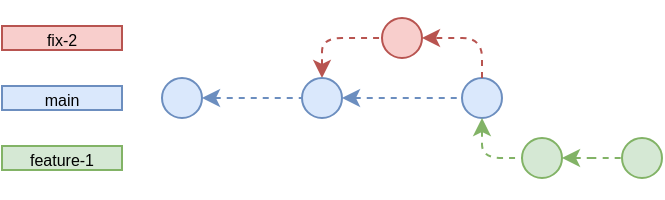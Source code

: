 <mxfile version="20.1.1" type="device"><diagram id="9mn_wHGXeaIQ1GPopUmX" name="Page-1"><mxGraphModel dx="599" dy="562" grid="1" gridSize="10" guides="1" tooltips="1" connect="1" arrows="1" fold="1" page="1" pageScale="1" pageWidth="850" pageHeight="1100" math="0" shadow="0"><root><mxCell id="0"/><mxCell id="1" parent="0"/><mxCell id="nAaUwROjtdxtl0bY43jw-16" value="" style="ellipse;whiteSpace=wrap;html=1;aspect=fixed;fillColor=#dae8fc;strokeColor=#6c8ebf;fontStyle=1;labelPosition=center;verticalLabelPosition=top;align=center;verticalAlign=bottom;fontColor=#0066CC;" vertex="1" parent="1"><mxGeometry x="420" y="150" width="20" height="20" as="geometry"/></mxCell><mxCell id="nAaUwROjtdxtl0bY43jw-18" value="" style="ellipse;whiteSpace=wrap;html=1;aspect=fixed;fillColor=#f8cecc;strokeColor=#b85450;" vertex="1" parent="1"><mxGeometry x="530" y="120" width="20" height="20" as="geometry"/></mxCell><mxCell id="nAaUwROjtdxtl0bY43jw-19" value="" style="ellipse;whiteSpace=wrap;html=1;aspect=fixed;fillColor=#dae8fc;strokeColor=#6c8ebf;fontStyle=1;labelPosition=center;verticalLabelPosition=top;align=center;verticalAlign=bottom;fontColor=#0066CC;" vertex="1" parent="1"><mxGeometry x="570" y="150" width="20" height="20" as="geometry"/></mxCell><mxCell id="nAaUwROjtdxtl0bY43jw-20" value="" style="endArrow=none;dashed=1;html=1;fillColor=#dae8fc;strokeColor=#6c8ebf;startArrow=classic;startFill=1;" edge="1" parent="1" source="nAaUwROjtdxtl0bY43jw-24" target="nAaUwROjtdxtl0bY43jw-19"><mxGeometry width="50" height="50" relative="1" as="geometry"><mxPoint x="-80" y="160" as="sourcePoint"/><mxPoint x="570" y="160" as="targetPoint"/></mxGeometry></mxCell><mxCell id="nAaUwROjtdxtl0bY43jw-21" style="edgeStyle=orthogonalEdgeStyle;rounded=1;orthogonalLoop=1;jettySize=auto;html=1;fillColor=#f8cecc;strokeColor=#b85450;dashed=1;endArrow=none;endFill=0;startArrow=classic;startFill=1;" edge="1" parent="1" source="nAaUwROjtdxtl0bY43jw-24" target="nAaUwROjtdxtl0bY43jw-18"><mxGeometry relative="1" as="geometry"><Array as="points"><mxPoint x="500" y="130"/></Array></mxGeometry></mxCell><mxCell id="nAaUwROjtdxtl0bY43jw-24" value="" style="ellipse;whiteSpace=wrap;html=1;aspect=fixed;fillColor=#dae8fc;strokeColor=#6c8ebf;fontStyle=1;labelPosition=center;verticalLabelPosition=top;align=center;verticalAlign=bottom;fontColor=#0066CC;" vertex="1" parent="1"><mxGeometry x="490" y="150" width="20" height="20" as="geometry"/></mxCell><mxCell id="nAaUwROjtdxtl0bY43jw-25" value="" style="endArrow=none;dashed=1;html=1;fillColor=#dae8fc;strokeColor=#6c8ebf;startArrow=classic;startFill=1;" edge="1" parent="1" source="nAaUwROjtdxtl0bY43jw-16" target="nAaUwROjtdxtl0bY43jw-24"><mxGeometry width="50" height="50" relative="1" as="geometry"><mxPoint x="-60.0" y="160" as="sourcePoint"/><mxPoint x="580" y="160" as="targetPoint"/><Array as="points"/></mxGeometry></mxCell><mxCell id="nAaUwROjtdxtl0bY43jw-26" value="" style="ellipse;whiteSpace=wrap;html=1;aspect=fixed;fontSize=10;fillColor=#d5e8d4;strokeColor=#82b366;" vertex="1" parent="1"><mxGeometry x="600" y="180" width="20" height="20" as="geometry"/></mxCell><mxCell id="nAaUwROjtdxtl0bY43jw-27" value="" style="ellipse;whiteSpace=wrap;html=1;aspect=fixed;fontSize=12;fillColor=#d5e8d4;strokeColor=#82b366;" vertex="1" parent="1"><mxGeometry x="650" y="180" width="20" height="20" as="geometry"/></mxCell><mxCell id="nAaUwROjtdxtl0bY43jw-28" style="edgeStyle=orthogonalEdgeStyle;rounded=1;orthogonalLoop=1;jettySize=auto;html=1;dashed=1;endArrow=none;endFill=0;fillColor=#d5e8d4;strokeColor=#82b366;startArrow=classic;startFill=1;" edge="1" parent="1" source="nAaUwROjtdxtl0bY43jw-26" target="nAaUwROjtdxtl0bY43jw-27"><mxGeometry relative="1" as="geometry"><mxPoint x="655.03" y="170" as="targetPoint"/><mxPoint x="565.03" y="170" as="sourcePoint"/><Array as="points"/></mxGeometry></mxCell><mxCell id="nAaUwROjtdxtl0bY43jw-29" style="edgeStyle=orthogonalEdgeStyle;rounded=1;orthogonalLoop=1;jettySize=auto;html=1;fillColor=#f8cecc;strokeColor=#b85450;dashed=1;endArrow=classic;endFill=1;entryX=1;entryY=0.5;entryDx=0;entryDy=0;exitX=0.5;exitY=0;exitDx=0;exitDy=0;" edge="1" parent="1" source="nAaUwROjtdxtl0bY43jw-19" target="nAaUwROjtdxtl0bY43jw-18"><mxGeometry relative="1" as="geometry"><mxPoint x="490" y="160" as="sourcePoint"/><mxPoint x="530" y="130" as="targetPoint"/><Array as="points"><mxPoint x="580" y="130"/></Array></mxGeometry></mxCell><mxCell id="nAaUwROjtdxtl0bY43jw-30" style="edgeStyle=orthogonalEdgeStyle;rounded=1;orthogonalLoop=1;jettySize=auto;html=1;dashed=1;endArrow=none;endFill=0;fillColor=#d5e8d4;strokeColor=#82b366;exitX=0.5;exitY=1;exitDx=0;exitDy=0;entryX=0;entryY=0.5;entryDx=0;entryDy=0;startArrow=classic;startFill=1;" edge="1" parent="1" source="nAaUwROjtdxtl0bY43jw-19" target="nAaUwROjtdxtl0bY43jw-26"><mxGeometry relative="1" as="geometry"><mxPoint x="520" y="210" as="targetPoint"/><mxPoint x="460" y="210" as="sourcePoint"/><Array as="points"><mxPoint x="580" y="190"/></Array></mxGeometry></mxCell><mxCell id="nAaUwROjtdxtl0bY43jw-37" value="&lt;p style=&quot;line-height: 1.3;&quot;&gt;&lt;font style=&quot;font-size: 8px;&quot;&gt;main&lt;/font&gt;&lt;/p&gt;" style="text;html=1;strokeColor=#6c8ebf;fillColor=#dae8fc;align=center;verticalAlign=middle;whiteSpace=wrap;rounded=0;" vertex="1" parent="1"><mxGeometry x="340" y="154" width="60" height="12" as="geometry"/></mxCell><mxCell id="nAaUwROjtdxtl0bY43jw-38" value="&lt;p style=&quot;line-height: 1.3;&quot;&gt;&lt;/p&gt;&lt;div&gt;&lt;font style=&quot;font-size: 8px;&quot;&gt;fix-2&lt;/font&gt;&lt;/div&gt;&lt;p&gt;&lt;/p&gt;" style="text;html=1;strokeColor=#b85450;fillColor=#f8cecc;align=center;verticalAlign=middle;whiteSpace=wrap;rounded=0;" vertex="1" parent="1"><mxGeometry x="340" y="124" width="60" height="12" as="geometry"/></mxCell><mxCell id="nAaUwROjtdxtl0bY43jw-39" value="&lt;p style=&quot;line-height: 1.3;&quot;&gt;&lt;font style=&quot;font-size: 8px;&quot;&gt;feature-1&lt;/font&gt;&lt;/p&gt;" style="text;html=1;strokeColor=#82b366;fillColor=#d5e8d4;align=center;verticalAlign=middle;whiteSpace=wrap;rounded=0;" vertex="1" parent="1"><mxGeometry x="340" y="184" width="60" height="12" as="geometry"/></mxCell></root></mxGraphModel></diagram></mxfile>